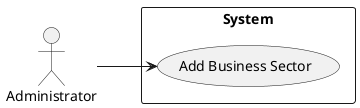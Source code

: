@startuml
'https://plantuml.com/use-case-diagram

actor "Administrator"

left to right direction
rectangle "System"{

    "Administrator" --> (Add Business Sector)

}
@enduml